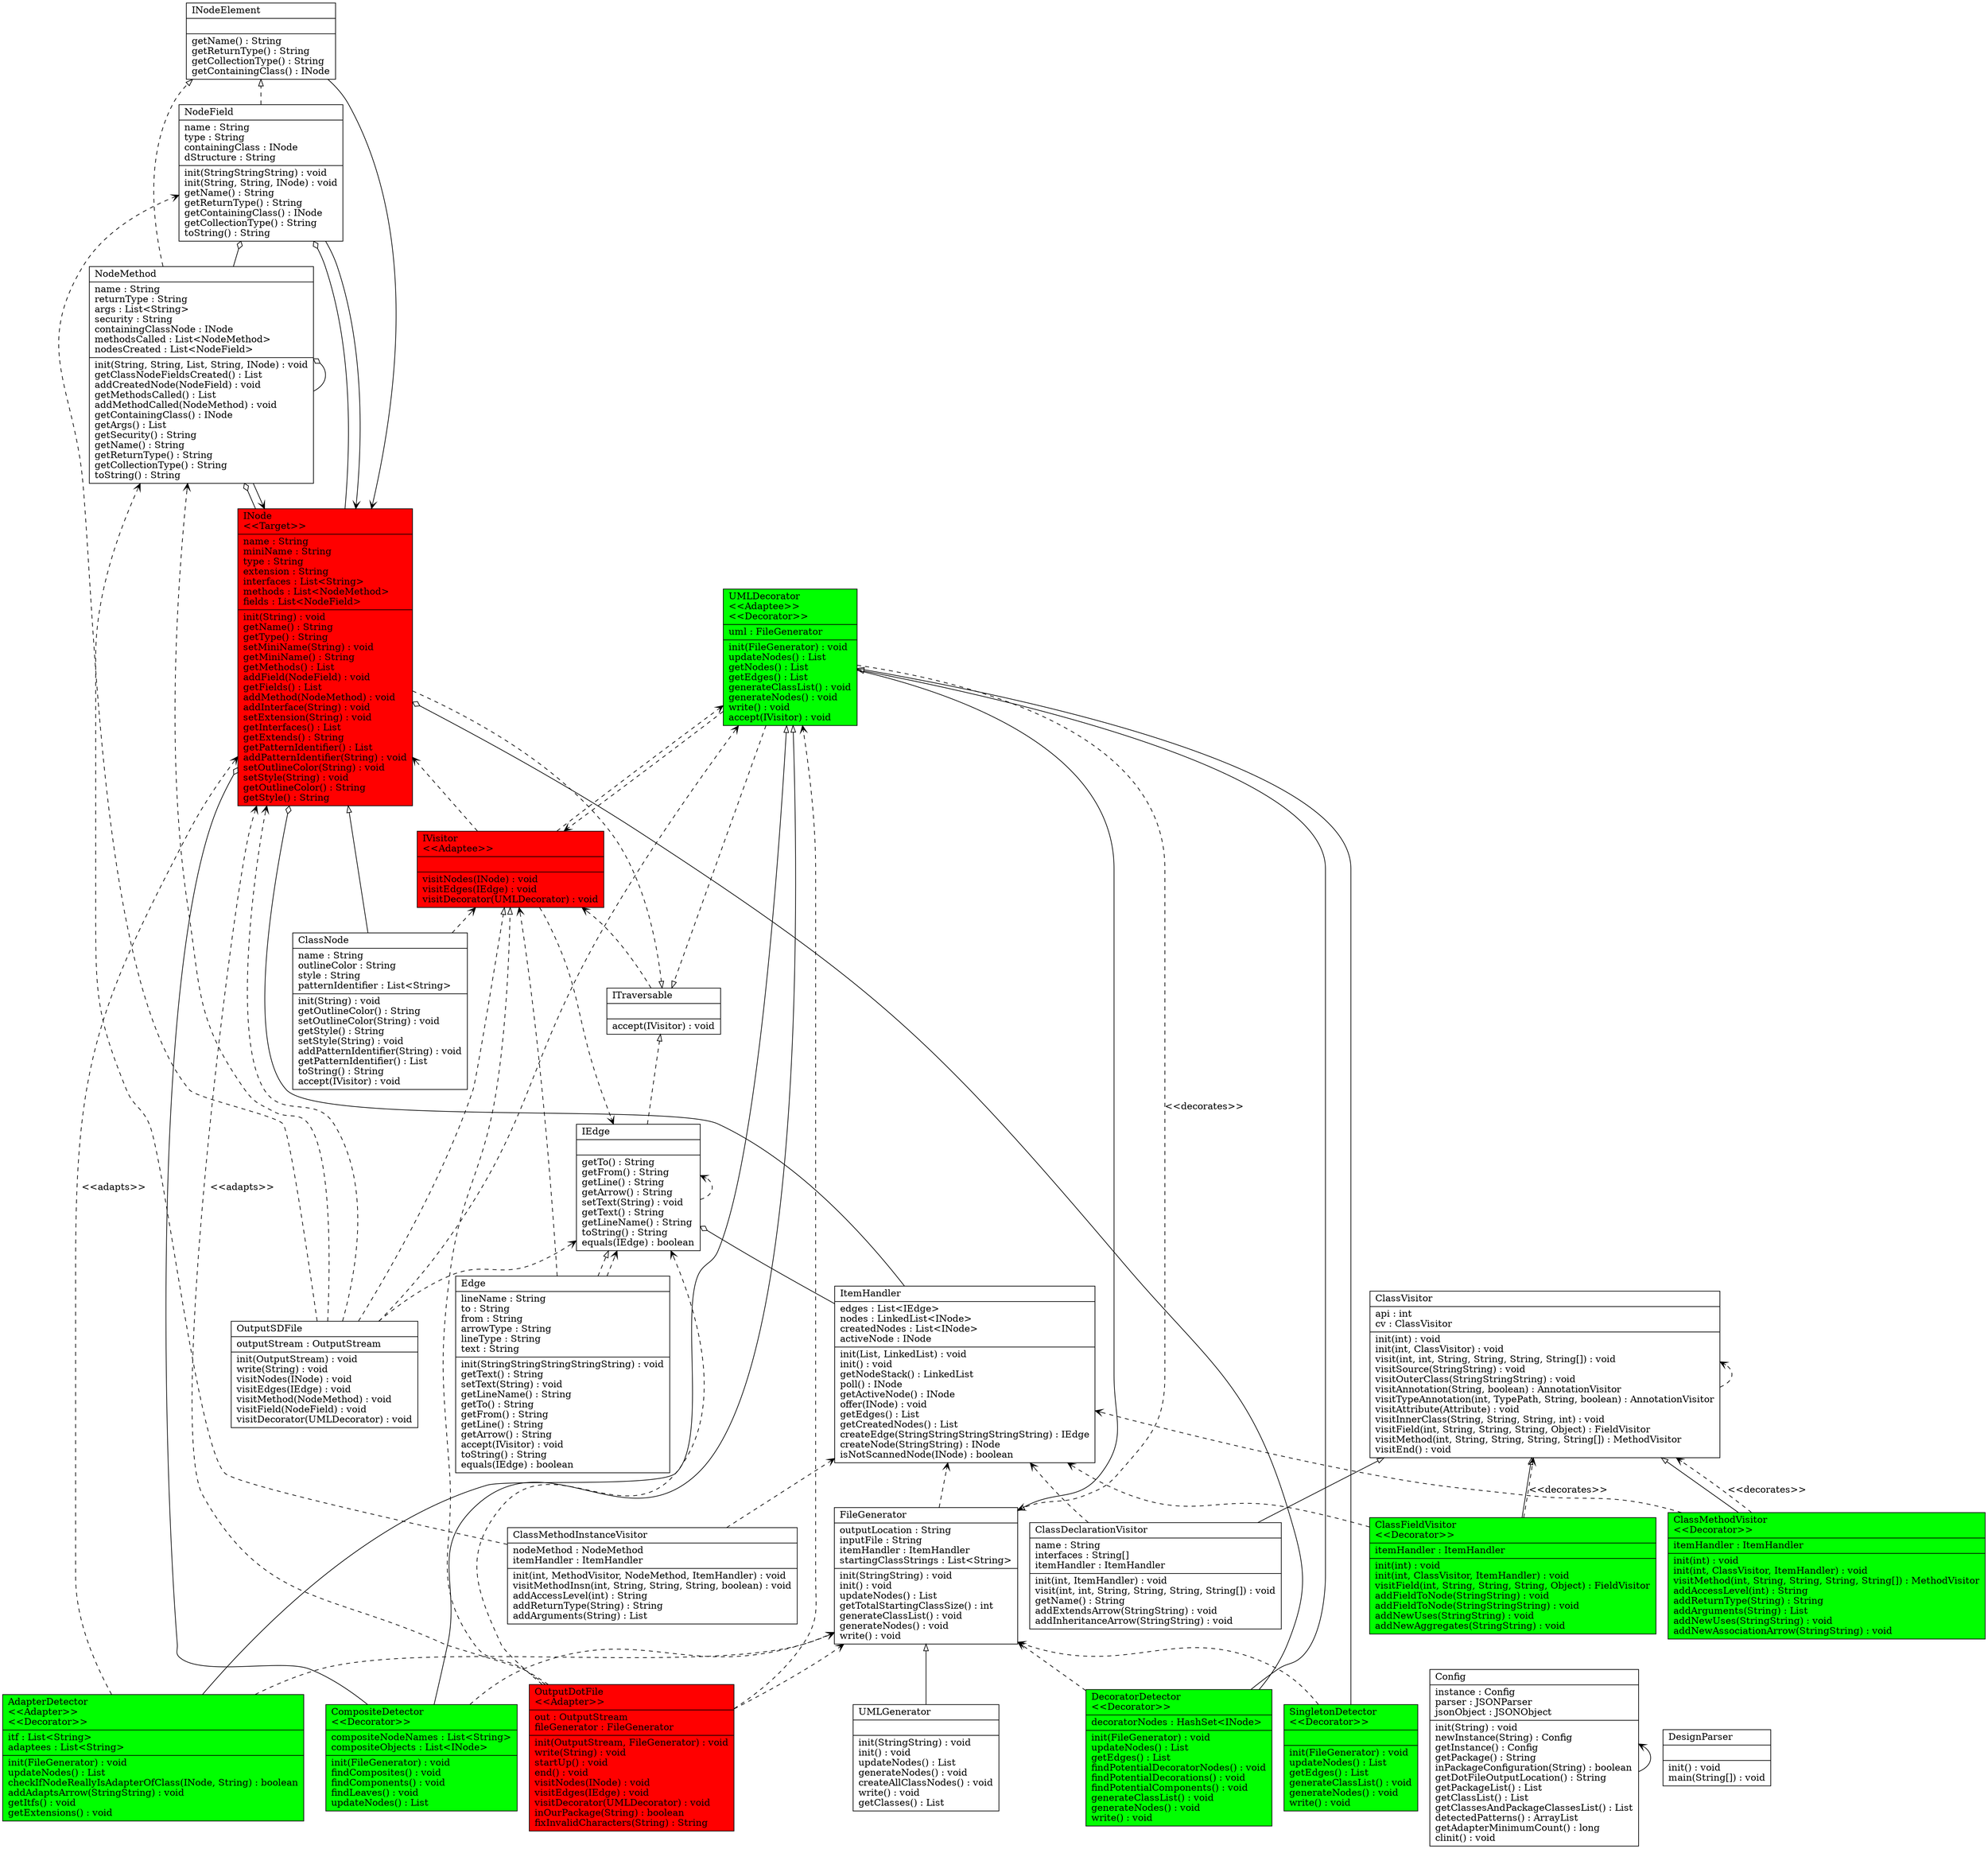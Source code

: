 digraph G {

fontname = "Bitstream Vera Sans"
fontsize = 8
rankdir=BT

node [shape = "record" color = "#000000" fillcolor = "#00ff00" style="filled"]
ClassTAdapterDetector [label = "{AdapterDetector\l\<\<Adapter\>\>\l\<\<Decorator\>\>\l|itf : List\<String\>\ladaptees : List\<String\>\l|init(FileGenerator) : void\lupdateNodes() : List\lcheckIfNodeReallyIsAdapterOfClass(INode, String) : boolean\laddAdaptsArrow(StringString) : void\lgetItfs() : void\lgetExtensions() : void\l}"]
node [shape = "record" color = "#000000" fillcolor = "#000000" style=""]
ClassTClassDeclarationVisitor [label = "{ClassDeclarationVisitor\l|name : String\linterfaces : String[]\litemHandler : ItemHandler\l|init(int, ItemHandler) : void\lvisit(int, int, String, String, String, String[]) : void\lgetName() : String\laddExtendsArrow(StringString) : void\laddInheritanceArrow(StringString) : void\l}"]
node [shape = "record" color = "#000000" fillcolor = "#00ff00" style="filled"]
ClassTClassFieldVisitor [label = "{ClassFieldVisitor\l\<\<Decorator\>\>\l|itemHandler : ItemHandler\l|init(int) : void\linit(int, ClassVisitor, ItemHandler) : void\lvisitField(int, String, String, String, Object) : FieldVisitor\laddFieldToNode(StringString) : void\laddFieldToNode(StringStringString) : void\laddNewUses(StringString) : void\laddNewAggregates(StringString) : void\l}"]
node [shape = "record" color = "#000000" fillcolor = "#000000" style=""]
ClassTClassMethodInstanceVisitor [label = "{ClassMethodInstanceVisitor\l|nodeMethod : NodeMethod\litemHandler : ItemHandler\l|init(int, MethodVisitor, NodeMethod, ItemHandler) : void\lvisitMethodInsn(int, String, String, String, boolean) : void\laddAccessLevel(int) : String\laddReturnType(String) : String\laddArguments(String) : List\l}"]
node [shape = "record" color = "#000000" fillcolor = "#00ff00" style="filled"]
ClassTClassMethodVisitor [label = "{ClassMethodVisitor\l\<\<Decorator\>\>\l|itemHandler : ItemHandler\l|init(int) : void\linit(int, ClassVisitor, ItemHandler) : void\lvisitMethod(int, String, String, String, String[]) : MethodVisitor\laddAccessLevel(int) : String\laddReturnType(String) : String\laddArguments(String) : List\laddNewUses(StringString) : void\laddNewAssociationArrow(StringString) : void\l}"]
node [shape = "record" color = "#000000" fillcolor = "#000000" style=""]
ClassTClassNode [label = "{ClassNode\l|name : String\loutlineColor : String\lstyle : String\lpatternIdentifier : List\<String\>\l|init(String) : void\lgetOutlineColor() : String\lsetOutlineColor(String) : void\lgetStyle() : String\lsetStyle(String) : void\laddPatternIdentifier(String) : void\lgetPatternIdentifier() : List\ltoString() : String\laccept(IVisitor) : void\l}"]
node [shape = "record" color = "#000000" fillcolor = "#00ff00" style="filled"]
ClassTCompositeDetector [label = "{CompositeDetector\l\<\<Decorator\>\>\l|compositeNodeNames : List\<String\>\lcompositeObjects : List\<INode\>\l|init(FileGenerator) : void\lfindComposites() : void\lfindComponents() : void\lfindLeaves() : void\lupdateNodes() : List\l}"]
node [shape = "record" color = "#000000" fillcolor = "#000000" style=""]
ClassTConfig [label = "{Config\l|instance : Config\lparser : JSONParser\ljsonObject : JSONObject\l|init(String) : void\lnewInstance(String) : Config\lgetInstance() : Config\lgetPackage() : String\linPackageConfiguration(String) : boolean\lgetDotFileOutputLocation() : String\lgetPackageList() : List\lgetClassList() : List\lgetClassesAndPackageClassesList() : List\ldetectedPatterns() : ArrayList\lgetAdapterMinimumCount() : long\lclinit() : void\l}"]
node [shape = "record" color = "#000000" fillcolor = "#00ff00" style="filled"]
ClassTDecoratorDetector [label = "{DecoratorDetector\l\<\<Decorator\>\>\l|decoratorNodes : HashSet\<INode\>\l|init(FileGenerator) : void\lupdateNodes() : List\lgetEdges() : List\lfindPotentialDecoratorNodes() : void\lfindPotentialDecorations() : void\lfindPotentialComponents() : void\lgenerateClassList() : void\lgenerateNodes() : void\lwrite() : void\l}"]
node [shape = "record" color = "#000000" fillcolor = "#000000" style=""]
ClassTDesignParser [label = "{DesignParser\l||init() : void\lmain(String[]) : void\l}"]
node [shape = "record" color = "#000000" fillcolor = "#000000" style=""]
ClassTEdge [label = "{Edge\l|lineName : String\lto : String\lfrom : String\larrowType : String\llineType : String\ltext : String\l|init(StringStringStringStringString) : void\lgetText() : String\lsetText(String) : void\lgetLineName() : String\lgetTo() : String\lgetFrom() : String\lgetLine() : String\lgetArrow() : String\laccept(IVisitor) : void\ltoString() : String\lequals(IEdge) : boolean\l}"]
node [shape = "record" color = "#000000" fillcolor = "#000000" style=""]
ClassTFileGenerator [label = "{FileGenerator\l|outputLocation : String\linputFile : String\litemHandler : ItemHandler\lstartingClassStrings : List\<String\>\l|init(StringString) : void\linit() : void\lupdateNodes() : List\lgetTotalStartingClassSize() : int\lgenerateClassList() : void\lgenerateNodes() : void\lwrite() : void\l}"]
node [shape = "record" color = "#000000" fillcolor = "#000000" style=""]
ClassTIEdge [label = "{IEdge\l||getTo() : String\lgetFrom() : String\lgetLine() : String\lgetArrow() : String\lsetText(String) : void\lgetText() : String\lgetLineName() : String\ltoString() : String\lequals(IEdge) : boolean\l}"]
node [shape = "record" color = "#000000" fillcolor = "#ff0000" style="filled"]
ClassTINode [label = "{INode\l\<\<Target\>\>\l|name : String\lminiName : String\ltype : String\lextension : String\linterfaces : List\<String\>\lmethods : List\<NodeMethod\>\lfields : List\<NodeField\>\l|init(String) : void\lgetName() : String\lgetType() : String\lsetMiniName(String) : void\lgetMiniName() : String\lgetMethods() : List\laddField(NodeField) : void\lgetFields() : List\laddMethod(NodeMethod) : void\laddInterface(String) : void\lsetExtension(String) : void\lgetInterfaces() : List\lgetExtends() : String\lgetPatternIdentifier() : List\laddPatternIdentifier(String) : void\lsetOutlineColor(String) : void\lsetStyle(String) : void\lgetOutlineColor() : String\lgetStyle() : String\l}"]
node [shape = "record" color = "#000000" fillcolor = "#000000" style=""]
ClassTINodeElement [label = "{INodeElement\l||getName() : String\lgetReturnType() : String\lgetCollectionType() : String\lgetContainingClass() : INode\l}"]
node [shape = "record" color = "#000000" fillcolor = "#000000" style=""]
ClassTItemHandler [label = "{ItemHandler\l|edges : List\<IEdge\>\lnodes : LinkedList\<INode\>\lcreatedNodes : List\<INode\>\lactiveNode : INode\l|init(List, LinkedList) : void\linit() : void\lgetNodeStack() : LinkedList\lpoll() : INode\lgetActiveNode() : INode\loffer(INode) : void\lgetEdges() : List\lgetCreatedNodes() : List\lcreateEdge(StringStringStringStringString) : IEdge\lcreateNode(StringString) : INode\lisNotScannedNode(INode) : boolean\l}"]
node [shape = "record" color = "#000000" fillcolor = "#000000" style=""]
ClassTITraversable [label = "{ITraversable\l||accept(IVisitor) : void\l}"]
node [shape = "record" color = "#000000" fillcolor = "#ff0000" style="filled"]
ClassTIVisitor [label = "{IVisitor\l\<\<Adaptee\>\>\l||visitNodes(INode) : void\lvisitEdges(IEdge) : void\lvisitDecorator(UMLDecorator) : void\l}"]
node [shape = "record" color = "#000000" fillcolor = "#000000" style=""]
ClassTNodeField [label = "{NodeField\l|name : String\ltype : String\lcontainingClass : INode\ldStructure : String\l|init(StringStringString) : void\linit(String, String, INode) : void\lgetName() : String\lgetReturnType() : String\lgetContainingClass() : INode\lgetCollectionType() : String\ltoString() : String\l}"]
node [shape = "record" color = "#000000" fillcolor = "#000000" style=""]
ClassTNodeMethod [label = "{NodeMethod\l|name : String\lreturnType : String\largs : List\<String\>\lsecurity : String\lcontainingClassNode : INode\lmethodsCalled : List\<NodeMethod\>\lnodesCreated : List\<NodeField\>\l|init(String, String, List, String, INode) : void\lgetClassNodeFieldsCreated() : List\laddCreatedNode(NodeField) : void\lgetMethodsCalled() : List\laddMethodCalled(NodeMethod) : void\lgetContainingClass() : INode\lgetArgs() : List\lgetSecurity() : String\lgetName() : String\lgetReturnType() : String\lgetCollectionType() : String\ltoString() : String\l}"]
node [shape = "record" color = "#000000" fillcolor = "#ff0000" style="filled"]
ClassTOutputDotFile [label = "{OutputDotFile\l\<\<Adapter\>\>\l|out : OutputStream\lfileGenerator : FileGenerator\l|init(OutputStream, FileGenerator) : void\lwrite(String) : void\lstartUp() : void\lend() : void\lvisitNodes(INode) : void\lvisitEdges(IEdge) : void\lvisitDecorator(UMLDecorator) : void\linOurPackage(String) : boolean\lfixInvalidCharacters(String) : String\l}"]
node [shape = "record" color = "#000000" fillcolor = "#000000" style=""]
ClassTOutputSDFile [label = "{OutputSDFile\l|outputStream : OutputStream\l|init(OutputStream) : void\lwrite(String) : void\lvisitNodes(INode) : void\lvisitEdges(IEdge) : void\lvisitMethod(NodeMethod) : void\lvisitField(NodeField) : void\lvisitDecorator(UMLDecorator) : void\l}"]
node [shape = "record" color = "#000000" fillcolor = "#00ff00" style="filled"]
ClassTSingletonDetector [label = "{SingletonDetector\l\<\<Decorator\>\>\l||init(FileGenerator) : void\lupdateNodes() : List\lgetEdges() : List\lgenerateClassList() : void\lgenerateNodes() : void\lwrite() : void\l}"]
node [shape = "record" color = "#000000" fillcolor = "#00ff00" style="filled"]
ClassTUMLDecorator [label = "{UMLDecorator\l\<\<Adaptee\>\>\l\<\<Decorator\>\>\l|uml : FileGenerator\l|init(FileGenerator) : void\lupdateNodes() : List\lgetNodes() : List\lgetEdges() : List\lgenerateClassList() : void\lgenerateNodes() : void\lwrite() : void\laccept(IVisitor) : void\l}"]
node [shape = "record" color = "#000000" fillcolor = "#000000" style=""]
ClassTUMLGenerator [label = "{UMLGenerator\l||init(StringString) : void\linit() : void\lupdateNodes() : List\lgenerateNodes() : void\lcreateAllClassNodes() : void\lwrite() : void\lgetClasses() : List\l}"]
node [shape = "record" color = "#000000" fillcolor = "#000000" style=""]
ClassTClassVisitor [label = "{ClassVisitor\l|api : int\lcv : ClassVisitor\l|init(int) : void\linit(int, ClassVisitor) : void\lvisit(int, int, String, String, String, String[]) : void\lvisitSource(StringString) : void\lvisitOuterClass(StringStringString) : void\lvisitAnnotation(String, boolean) : AnnotationVisitor\lvisitTypeAnnotation(int, TypePath, String, boolean) : AnnotationVisitor\lvisitAttribute(Attribute) : void\lvisitInnerClass(String, String, String, int) : void\lvisitField(int, String, String, String, Object) : FieldVisitor\lvisitMethod(int, String, String, String, String[]) : MethodVisitor\lvisitEnd() : void\l}"]
edge [arrowhead = "onormal" style = "solid" label = ""]
ClassTAdapterDetector -> ClassTUMLDecorator
edge [arrowhead = "vee" style = "dashed" label = ""]
ClassTAdapterDetector -> ClassTFileGenerator
edge [arrowhead = "vee" style = "dashed" label = "\<\<adapts\>\>"]
ClassTAdapterDetector -> ClassTINode
edge [arrowhead = "onormal" style = "solid" label = ""]
ClassTClassDeclarationVisitor -> ClassTClassVisitor
edge [arrowhead = "vee" style = "dashed" label = ""]
ClassTClassDeclarationVisitor -> ClassTItemHandler
edge [arrowhead = "onormal" style = "solid" label = ""]
ClassTClassFieldVisitor -> ClassTClassVisitor
edge [arrowhead = "vee" style = "dashed" label = ""]
ClassTClassFieldVisitor -> ClassTItemHandler
edge [arrowhead = "vee" style = "dashed" label = "<<decorates>>"]
ClassTClassFieldVisitor -> ClassTClassVisitor
edge [arrowhead = "vee" style = "dashed" label = ""]
ClassTClassMethodInstanceVisitor -> ClassTNodeMethod
edge [arrowhead = "vee" style = "dashed" label = ""]
ClassTClassMethodInstanceVisitor -> ClassTItemHandler
edge [arrowhead = "onormal" style = "solid" label = ""]
ClassTClassMethodVisitor -> ClassTClassVisitor
edge [arrowhead = "vee" style = "dashed" label = ""]
ClassTClassMethodVisitor -> ClassTItemHandler
edge [arrowhead = "vee" style = "dashed" label = "<<decorates>>"]
ClassTClassMethodVisitor -> ClassTClassVisitor
edge [arrowhead = "onormal" style = "solid" label = ""]
ClassTClassNode -> ClassTINode
edge [arrowhead = "vee" style = "dashed" label = ""]
ClassTClassNode -> ClassTIVisitor
edge [arrowhead = "onormal" style = "solid" label = ""]
ClassTCompositeDetector -> ClassTUMLDecorator
edge [arrowhead = "odiamond" style = "solid" label = ""]
ClassTCompositeDetector -> ClassTINode
edge [arrowhead = "vee" style = "dashed" label = ""]
ClassTCompositeDetector -> ClassTFileGenerator
edge [arrowhead = "vee" style = "solid" label = ""]
ClassTConfig -> ClassTConfig
edge [arrowhead = "onormal" style = "solid" label = ""]
ClassTDecoratorDetector -> ClassTUMLDecorator
edge [arrowhead = "odiamond" style = "solid" label = ""]
ClassTDecoratorDetector -> ClassTINode
edge [arrowhead = "vee" style = "dashed" label = ""]
ClassTDecoratorDetector -> ClassTFileGenerator
edge [arrowhead = "onormal" style = "dashed" label = ""]
ClassTEdge -> ClassTIEdge
edge [arrowhead = "vee" style = "dashed" label = ""]
ClassTEdge -> ClassTIVisitor
edge [arrowhead = "vee" style = "dashed" label = ""]
ClassTEdge -> ClassTIEdge
edge [arrowhead = "vee" style = "dashed" label = ""]
ClassTFileGenerator -> ClassTItemHandler
edge [arrowhead = "onormal" style = "dashed" label = ""]
ClassTIEdge -> ClassTITraversable
edge [arrowhead = "vee" style = "dashed" label = ""]
ClassTIEdge -> ClassTIEdge
edge [arrowhead = "onormal" style = "dashed" label = ""]
ClassTINode -> ClassTITraversable
edge [arrowhead = "odiamond" style = "solid" label = ""]
ClassTINode -> ClassTNodeMethod
edge [arrowhead = "odiamond" style = "solid" label = ""]
ClassTINode -> ClassTNodeField
edge [arrowhead = "vee" style = "solid" label = ""]
ClassTINodeElement -> ClassTINode
edge [arrowhead = "odiamond" style = "solid" label = ""]
ClassTItemHandler -> ClassTIEdge
edge [arrowhead = "odiamond" style = "solid" label = ""]
ClassTItemHandler -> ClassTINode
edge [arrowhead = "vee" style = "dashed" label = ""]
ClassTITraversable -> ClassTIVisitor
edge [arrowhead = "vee" style = "dashed" label = ""]
ClassTIVisitor -> ClassTINode
edge [arrowhead = "vee" style = "dashed" label = ""]
ClassTIVisitor -> ClassTIEdge
edge [arrowhead = "vee" style = "dashed" label = ""]
ClassTIVisitor -> ClassTUMLDecorator
edge [arrowhead = "onormal" style = "dashed" label = ""]
ClassTNodeField -> ClassTINodeElement
edge [arrowhead = "vee" style = "solid" label = ""]
ClassTNodeField -> ClassTINode
edge [arrowhead = "onormal" style = "dashed" label = ""]
ClassTNodeMethod -> ClassTINodeElement
edge [arrowhead = "odiamond" style = "solid" label = ""]
ClassTNodeMethod -> ClassTNodeMethod
edge [arrowhead = "odiamond" style = "solid" label = ""]
ClassTNodeMethod -> ClassTNodeField
edge [arrowhead = "vee" style = "solid" label = ""]
ClassTNodeMethod -> ClassTINode
edge [arrowhead = "onormal" style = "dashed" label = ""]
ClassTOutputDotFile -> ClassTIVisitor
edge [arrowhead = "vee" style = "dashed" label = ""]
ClassTOutputDotFile -> ClassTFileGenerator
edge [arrowhead = "vee" style = "dashed" label = "\<\<adapts\>\>"]
ClassTOutputDotFile -> ClassTINode
edge [arrowhead = "vee" style = "dashed" label = ""]
ClassTOutputDotFile -> ClassTIEdge
edge [arrowhead = "vee" style = "dashed" label = ""]
ClassTOutputDotFile -> ClassTUMLDecorator
edge [arrowhead = "onormal" style = "dashed" label = ""]
ClassTOutputSDFile -> ClassTIVisitor
edge [arrowhead = "vee" style = "dashed" label = ""]
ClassTOutputSDFile -> ClassTINode
edge [arrowhead = "vee" style = "dashed" label = ""]
ClassTOutputSDFile -> ClassTIEdge
edge [arrowhead = "vee" style = "dashed" label = ""]
ClassTOutputSDFile -> ClassTNodeMethod
edge [arrowhead = "vee" style = "dashed" label = ""]
ClassTOutputSDFile -> ClassTNodeField
edge [arrowhead = "vee" style = "dashed" label = ""]
ClassTOutputSDFile -> ClassTUMLDecorator
edge [arrowhead = "onormal" style = "solid" label = ""]
ClassTSingletonDetector -> ClassTUMLDecorator
edge [arrowhead = "vee" style = "dashed" label = ""]
ClassTSingletonDetector -> ClassTFileGenerator
edge [arrowhead = "onormal" style = "solid" label = ""]
ClassTUMLDecorator -> ClassTFileGenerator
edge [arrowhead = "onormal" style = "dashed" label = ""]
ClassTUMLDecorator -> ClassTITraversable
edge [arrowhead = "vee" style = "dashed" label = "<<decorates>>"]
ClassTUMLDecorator -> ClassTFileGenerator
edge [arrowhead = "vee" style = "dashed" label = ""]
ClassTUMLDecorator -> ClassTIVisitor
edge [arrowhead = "onormal" style = "solid" label = ""]
ClassTUMLGenerator -> ClassTFileGenerator
edge [arrowhead = "vee" style = "dashed" label = ""]
ClassTClassVisitor -> ClassTClassVisitor
}
